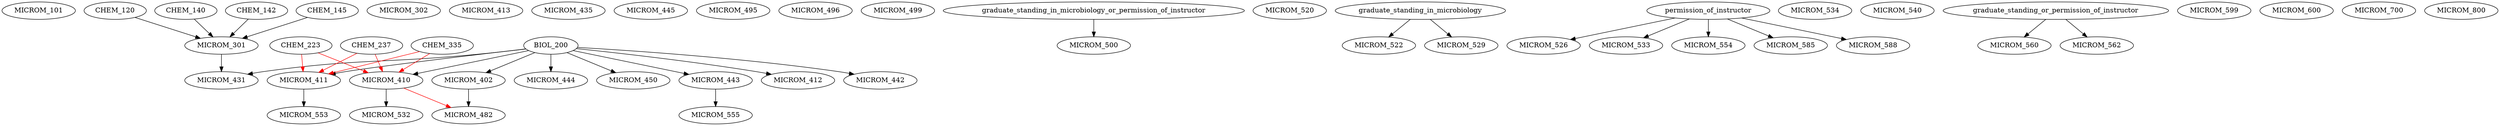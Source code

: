 digraph G {
    MICROM_101;
    edge [color=black];
    CHEM_120 -> MICROM_301;
    CHEM_140 -> MICROM_301;
    CHEM_142 -> MICROM_301;
    CHEM_145 -> MICROM_301;
    MICROM_302;
    edge [color=black];
    BIOL_200 -> MICROM_402;
    edge [color=black];
    BIOL_200 -> MICROM_410;
    edge [color=red];
    CHEM_223 -> MICROM_410;
    CHEM_237 -> MICROM_410;
    CHEM_335 -> MICROM_410;
    edge [color=black];
    BIOL_200 -> MICROM_411;
    edge [color=red];
    CHEM_223 -> MICROM_411;
    CHEM_237 -> MICROM_411;
    CHEM_335 -> MICROM_411;
    edge [color=black];
    BIOL_200 -> MICROM_412;
    MICROM_413;
    edge [color=black];
    BIOL_200 -> MICROM_431;
    MICROM_301 -> MICROM_431;
    MICROM_435;
    edge [color=black];
    BIOL_200 -> MICROM_442;
    edge [color=black];
    BIOL_200 -> MICROM_443;
    edge [color=black];
    BIOL_200 -> MICROM_444;
    MICROM_445;
    edge [color=black];
    BIOL_200 -> MICROM_450;
    edge [color=black];
    MICROM_402 -> MICROM_482;
    edge [color=red];
    MICROM_410 -> MICROM_482;
    MICROM_495;
    MICROM_496;
    MICROM_499;
    edge [color=black];
    graduate_standing_in_microbiology_or_permission_of_instructor -> MICROM_500;
    MICROM_520;
    edge [color=black];
    graduate_standing_in_microbiology -> MICROM_522;
    edge [color=black];
    permission_of_instructor -> MICROM_526;
    edge [color=black];
    graduate_standing_in_microbiology -> MICROM_529;
    edge [color=black];
    MICROM_410 -> MICROM_532;
    edge [color=black];
    permission_of_instructor -> MICROM_533;
    MICROM_534;
    MICROM_540;
    edge [color=black];
    MICROM_411 -> MICROM_553;
    edge [color=black];
    permission_of_instructor -> MICROM_554;
    edge [color=black];
    MICROM_443 -> MICROM_555;
    edge [color=black];
    graduate_standing_or_permission_of_instructor -> MICROM_560;
    edge [color=black];
    graduate_standing_or_permission_of_instructor -> MICROM_562;
    edge [color=black];
    permission_of_instructor -> MICROM_585;
    edge [color=black];
    permission_of_instructor -> MICROM_588;
    MICROM_599;
    MICROM_600;
    MICROM_700;
    MICROM_800;
}
